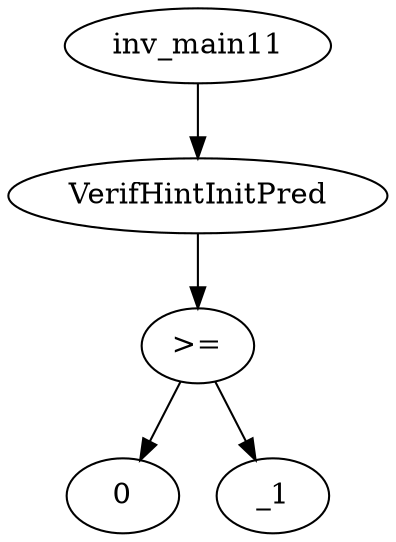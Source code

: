digraph dag {
0 [label="inv_main11"];
1 [label="VerifHintInitPred"];
2 [label=">="];
3 [label="0"];
4 [label="_1"];
0->1
1->2
2->4
2 -> 3
}
